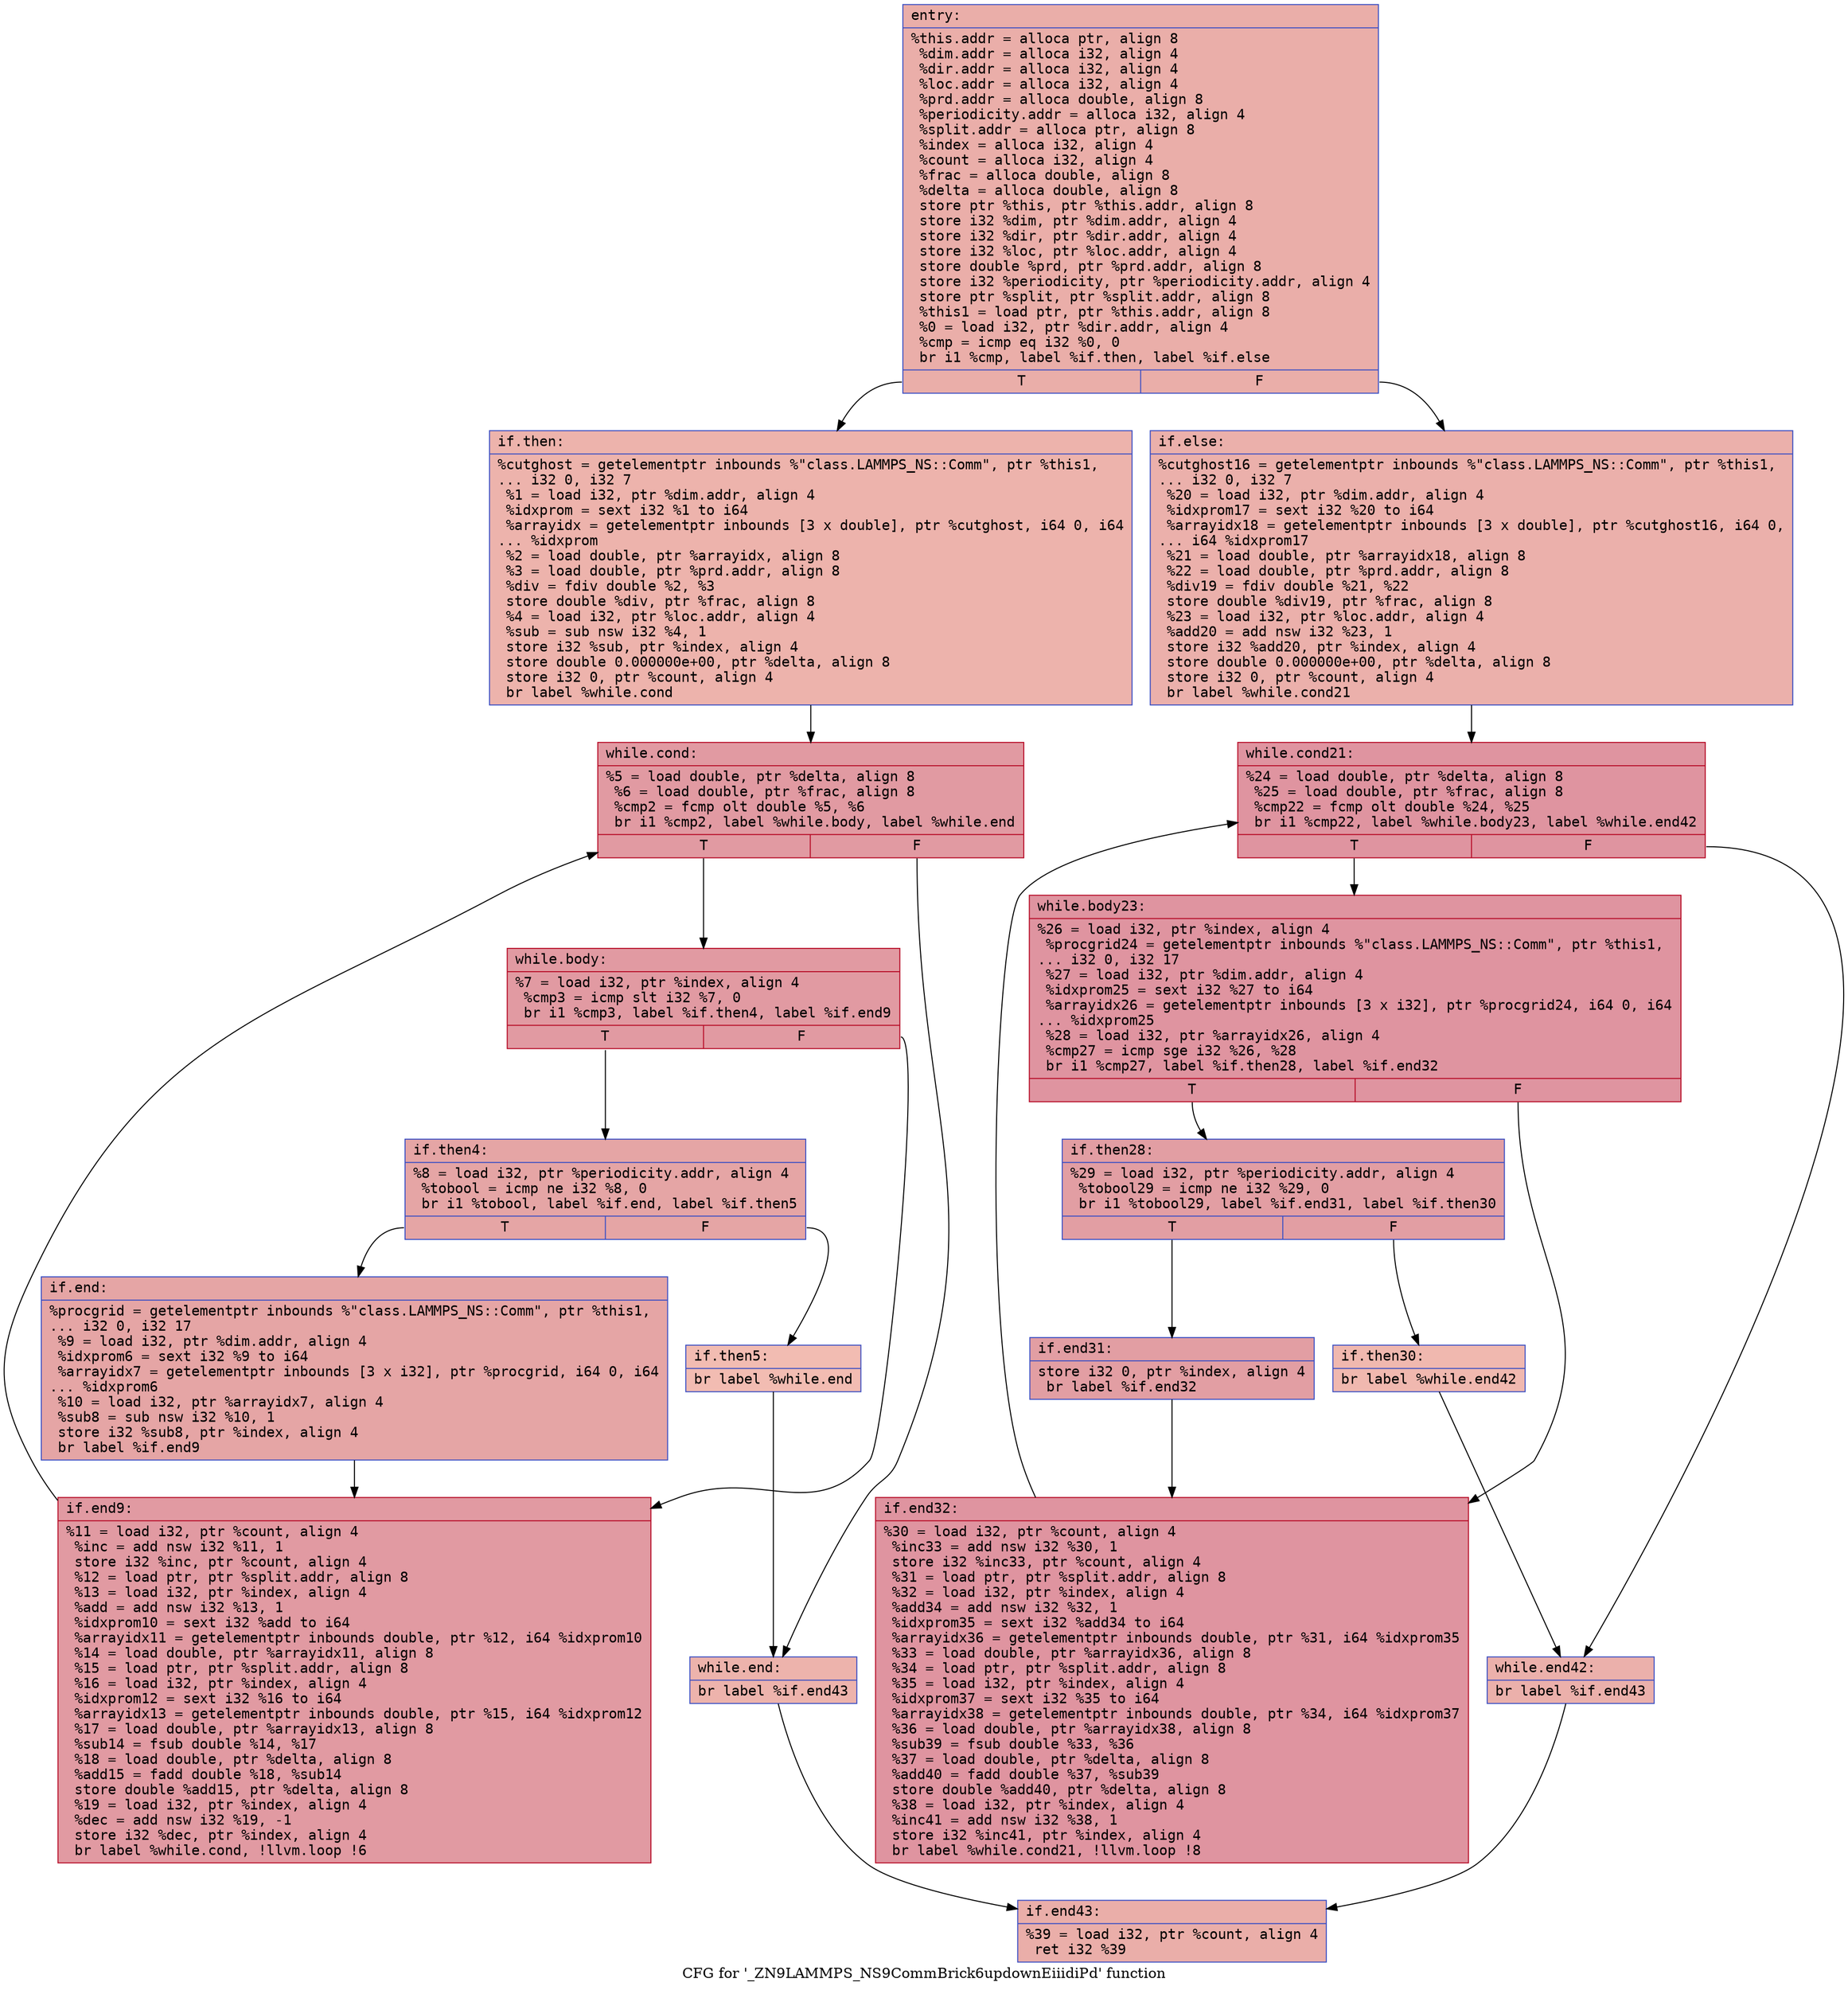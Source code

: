 digraph "CFG for '_ZN9LAMMPS_NS9CommBrick6updownEiiidiPd' function" {
	label="CFG for '_ZN9LAMMPS_NS9CommBrick6updownEiiidiPd' function";

	Node0x561fb2fa9260 [shape=record,color="#3d50c3ff", style=filled, fillcolor="#d0473d70" fontname="Courier",label="{entry:\l|  %this.addr = alloca ptr, align 8\l  %dim.addr = alloca i32, align 4\l  %dir.addr = alloca i32, align 4\l  %loc.addr = alloca i32, align 4\l  %prd.addr = alloca double, align 8\l  %periodicity.addr = alloca i32, align 4\l  %split.addr = alloca ptr, align 8\l  %index = alloca i32, align 4\l  %count = alloca i32, align 4\l  %frac = alloca double, align 8\l  %delta = alloca double, align 8\l  store ptr %this, ptr %this.addr, align 8\l  store i32 %dim, ptr %dim.addr, align 4\l  store i32 %dir, ptr %dir.addr, align 4\l  store i32 %loc, ptr %loc.addr, align 4\l  store double %prd, ptr %prd.addr, align 8\l  store i32 %periodicity, ptr %periodicity.addr, align 4\l  store ptr %split, ptr %split.addr, align 8\l  %this1 = load ptr, ptr %this.addr, align 8\l  %0 = load i32, ptr %dir.addr, align 4\l  %cmp = icmp eq i32 %0, 0\l  br i1 %cmp, label %if.then, label %if.else\l|{<s0>T|<s1>F}}"];
	Node0x561fb2fa9260:s0 -> Node0x561fb2faa400[tooltip="entry -> if.then\nProbability 37.50%" ];
	Node0x561fb2fa9260:s1 -> Node0x561fb2faa470[tooltip="entry -> if.else\nProbability 62.50%" ];
	Node0x561fb2faa400 [shape=record,color="#3d50c3ff", style=filled, fillcolor="#d6524470" fontname="Courier",label="{if.then:\l|  %cutghost = getelementptr inbounds %\"class.LAMMPS_NS::Comm\", ptr %this1,\l... i32 0, i32 7\l  %1 = load i32, ptr %dim.addr, align 4\l  %idxprom = sext i32 %1 to i64\l  %arrayidx = getelementptr inbounds [3 x double], ptr %cutghost, i64 0, i64\l... %idxprom\l  %2 = load double, ptr %arrayidx, align 8\l  %3 = load double, ptr %prd.addr, align 8\l  %div = fdiv double %2, %3\l  store double %div, ptr %frac, align 8\l  %4 = load i32, ptr %loc.addr, align 4\l  %sub = sub nsw i32 %4, 1\l  store i32 %sub, ptr %index, align 4\l  store double 0.000000e+00, ptr %delta, align 8\l  store i32 0, ptr %count, align 4\l  br label %while.cond\l}"];
	Node0x561fb2faa400 -> Node0x561fb2faaf60[tooltip="if.then -> while.cond\nProbability 100.00%" ];
	Node0x561fb2faaf60 [shape=record,color="#b70d28ff", style=filled, fillcolor="#bb1b2c70" fontname="Courier",label="{while.cond:\l|  %5 = load double, ptr %delta, align 8\l  %6 = load double, ptr %frac, align 8\l  %cmp2 = fcmp olt double %5, %6\l  br i1 %cmp2, label %while.body, label %while.end\l|{<s0>T|<s1>F}}"];
	Node0x561fb2faaf60:s0 -> Node0x561fb2fab1d0[tooltip="while.cond -> while.body\nProbability 96.88%" ];
	Node0x561fb2faaf60:s1 -> Node0x561fb2fab250[tooltip="while.cond -> while.end\nProbability 3.12%" ];
	Node0x561fb2fab1d0 [shape=record,color="#b70d28ff", style=filled, fillcolor="#bb1b2c70" fontname="Courier",label="{while.body:\l|  %7 = load i32, ptr %index, align 4\l  %cmp3 = icmp slt i32 %7, 0\l  br i1 %cmp3, label %if.then4, label %if.end9\l|{<s0>T|<s1>F}}"];
	Node0x561fb2fab1d0:s0 -> Node0x561fb2fab4b0[tooltip="while.body -> if.then4\nProbability 37.50%" ];
	Node0x561fb2fab1d0:s1 -> Node0x561fb2fab530[tooltip="while.body -> if.end9\nProbability 62.50%" ];
	Node0x561fb2fab4b0 [shape=record,color="#3d50c3ff", style=filled, fillcolor="#c5333470" fontname="Courier",label="{if.then4:\l|  %8 = load i32, ptr %periodicity.addr, align 4\l  %tobool = icmp ne i32 %8, 0\l  br i1 %tobool, label %if.end, label %if.then5\l|{<s0>T|<s1>F}}"];
	Node0x561fb2fab4b0:s0 -> Node0x561fb2fab7e0[tooltip="if.then4 -> if.end\nProbability 96.88%" ];
	Node0x561fb2fab4b0:s1 -> Node0x561fb2fab850[tooltip="if.then4 -> if.then5\nProbability 3.12%" ];
	Node0x561fb2fab850 [shape=record,color="#3d50c3ff", style=filled, fillcolor="#e1675170" fontname="Courier",label="{if.then5:\l|  br label %while.end\l}"];
	Node0x561fb2fab850 -> Node0x561fb2fab250[tooltip="if.then5 -> while.end\nProbability 100.00%" ];
	Node0x561fb2fab7e0 [shape=record,color="#3d50c3ff", style=filled, fillcolor="#c5333470" fontname="Courier",label="{if.end:\l|  %procgrid = getelementptr inbounds %\"class.LAMMPS_NS::Comm\", ptr %this1,\l... i32 0, i32 17\l  %9 = load i32, ptr %dim.addr, align 4\l  %idxprom6 = sext i32 %9 to i64\l  %arrayidx7 = getelementptr inbounds [3 x i32], ptr %procgrid, i64 0, i64\l... %idxprom6\l  %10 = load i32, ptr %arrayidx7, align 4\l  %sub8 = sub nsw i32 %10, 1\l  store i32 %sub8, ptr %index, align 4\l  br label %if.end9\l}"];
	Node0x561fb2fab7e0 -> Node0x561fb2fab530[tooltip="if.end -> if.end9\nProbability 100.00%" ];
	Node0x561fb2fab530 [shape=record,color="#b70d28ff", style=filled, fillcolor="#bb1b2c70" fontname="Courier",label="{if.end9:\l|  %11 = load i32, ptr %count, align 4\l  %inc = add nsw i32 %11, 1\l  store i32 %inc, ptr %count, align 4\l  %12 = load ptr, ptr %split.addr, align 8\l  %13 = load i32, ptr %index, align 4\l  %add = add nsw i32 %13, 1\l  %idxprom10 = sext i32 %add to i64\l  %arrayidx11 = getelementptr inbounds double, ptr %12, i64 %idxprom10\l  %14 = load double, ptr %arrayidx11, align 8\l  %15 = load ptr, ptr %split.addr, align 8\l  %16 = load i32, ptr %index, align 4\l  %idxprom12 = sext i32 %16 to i64\l  %arrayidx13 = getelementptr inbounds double, ptr %15, i64 %idxprom12\l  %17 = load double, ptr %arrayidx13, align 8\l  %sub14 = fsub double %14, %17\l  %18 = load double, ptr %delta, align 8\l  %add15 = fadd double %18, %sub14\l  store double %add15, ptr %delta, align 8\l  %19 = load i32, ptr %index, align 4\l  %dec = add nsw i32 %19, -1\l  store i32 %dec, ptr %index, align 4\l  br label %while.cond, !llvm.loop !6\l}"];
	Node0x561fb2fab530 -> Node0x561fb2faaf60[tooltip="if.end9 -> while.cond\nProbability 100.00%" ];
	Node0x561fb2fab250 [shape=record,color="#3d50c3ff", style=filled, fillcolor="#d6524470" fontname="Courier",label="{while.end:\l|  br label %if.end43\l}"];
	Node0x561fb2fab250 -> Node0x561fb2f64930[tooltip="while.end -> if.end43\nProbability 100.00%" ];
	Node0x561fb2faa470 [shape=record,color="#3d50c3ff", style=filled, fillcolor="#d24b4070" fontname="Courier",label="{if.else:\l|  %cutghost16 = getelementptr inbounds %\"class.LAMMPS_NS::Comm\", ptr %this1,\l... i32 0, i32 7\l  %20 = load i32, ptr %dim.addr, align 4\l  %idxprom17 = sext i32 %20 to i64\l  %arrayidx18 = getelementptr inbounds [3 x double], ptr %cutghost16, i64 0,\l... i64 %idxprom17\l  %21 = load double, ptr %arrayidx18, align 8\l  %22 = load double, ptr %prd.addr, align 8\l  %div19 = fdiv double %21, %22\l  store double %div19, ptr %frac, align 8\l  %23 = load i32, ptr %loc.addr, align 4\l  %add20 = add nsw i32 %23, 1\l  store i32 %add20, ptr %index, align 4\l  store double 0.000000e+00, ptr %delta, align 8\l  store i32 0, ptr %count, align 4\l  br label %while.cond21\l}"];
	Node0x561fb2faa470 -> Node0x561fb2f281f0[tooltip="if.else -> while.cond21\nProbability 100.00%" ];
	Node0x561fb2f281f0 [shape=record,color="#b70d28ff", style=filled, fillcolor="#b70d2870" fontname="Courier",label="{while.cond21:\l|  %24 = load double, ptr %delta, align 8\l  %25 = load double, ptr %frac, align 8\l  %cmp22 = fcmp olt double %24, %25\l  br i1 %cmp22, label %while.body23, label %while.end42\l|{<s0>T|<s1>F}}"];
	Node0x561fb2f281f0:s0 -> Node0x561fb2fe40f0[tooltip="while.cond21 -> while.body23\nProbability 96.88%" ];
	Node0x561fb2f281f0:s1 -> Node0x561fb2fe4170[tooltip="while.cond21 -> while.end42\nProbability 3.12%" ];
	Node0x561fb2fe40f0 [shape=record,color="#b70d28ff", style=filled, fillcolor="#b70d2870" fontname="Courier",label="{while.body23:\l|  %26 = load i32, ptr %index, align 4\l  %procgrid24 = getelementptr inbounds %\"class.LAMMPS_NS::Comm\", ptr %this1,\l... i32 0, i32 17\l  %27 = load i32, ptr %dim.addr, align 4\l  %idxprom25 = sext i32 %27 to i64\l  %arrayidx26 = getelementptr inbounds [3 x i32], ptr %procgrid24, i64 0, i64\l... %idxprom25\l  %28 = load i32, ptr %arrayidx26, align 4\l  %cmp27 = icmp sge i32 %26, %28\l  br i1 %cmp27, label %if.then28, label %if.end32\l|{<s0>T|<s1>F}}"];
	Node0x561fb2fe40f0:s0 -> Node0x561fb2fe4750[tooltip="while.body23 -> if.then28\nProbability 50.00%" ];
	Node0x561fb2fe40f0:s1 -> Node0x561fb2fe47d0[tooltip="while.body23 -> if.end32\nProbability 50.00%" ];
	Node0x561fb2fe4750 [shape=record,color="#3d50c3ff", style=filled, fillcolor="#be242e70" fontname="Courier",label="{if.then28:\l|  %29 = load i32, ptr %periodicity.addr, align 4\l  %tobool29 = icmp ne i32 %29, 0\l  br i1 %tobool29, label %if.end31, label %if.then30\l|{<s0>T|<s1>F}}"];
	Node0x561fb2fe4750:s0 -> Node0x561fb2fe4a70[tooltip="if.then28 -> if.end31\nProbability 96.88%" ];
	Node0x561fb2fe4750:s1 -> Node0x561fb2fe4ac0[tooltip="if.then28 -> if.then30\nProbability 3.12%" ];
	Node0x561fb2fe4ac0 [shape=record,color="#3d50c3ff", style=filled, fillcolor="#dc5d4a70" fontname="Courier",label="{if.then30:\l|  br label %while.end42\l}"];
	Node0x561fb2fe4ac0 -> Node0x561fb2fe4170[tooltip="if.then30 -> while.end42\nProbability 100.00%" ];
	Node0x561fb2fe4a70 [shape=record,color="#3d50c3ff", style=filled, fillcolor="#be242e70" fontname="Courier",label="{if.end31:\l|  store i32 0, ptr %index, align 4\l  br label %if.end32\l}"];
	Node0x561fb2fe4a70 -> Node0x561fb2fe47d0[tooltip="if.end31 -> if.end32\nProbability 100.00%" ];
	Node0x561fb2fe47d0 [shape=record,color="#b70d28ff", style=filled, fillcolor="#b70d2870" fontname="Courier",label="{if.end32:\l|  %30 = load i32, ptr %count, align 4\l  %inc33 = add nsw i32 %30, 1\l  store i32 %inc33, ptr %count, align 4\l  %31 = load ptr, ptr %split.addr, align 8\l  %32 = load i32, ptr %index, align 4\l  %add34 = add nsw i32 %32, 1\l  %idxprom35 = sext i32 %add34 to i64\l  %arrayidx36 = getelementptr inbounds double, ptr %31, i64 %idxprom35\l  %33 = load double, ptr %arrayidx36, align 8\l  %34 = load ptr, ptr %split.addr, align 8\l  %35 = load i32, ptr %index, align 4\l  %idxprom37 = sext i32 %35 to i64\l  %arrayidx38 = getelementptr inbounds double, ptr %34, i64 %idxprom37\l  %36 = load double, ptr %arrayidx38, align 8\l  %sub39 = fsub double %33, %36\l  %37 = load double, ptr %delta, align 8\l  %add40 = fadd double %37, %sub39\l  store double %add40, ptr %delta, align 8\l  %38 = load i32, ptr %index, align 4\l  %inc41 = add nsw i32 %38, 1\l  store i32 %inc41, ptr %index, align 4\l  br label %while.cond21, !llvm.loop !8\l}"];
	Node0x561fb2fe47d0 -> Node0x561fb2f281f0[tooltip="if.end32 -> while.cond21\nProbability 100.00%" ];
	Node0x561fb2fe4170 [shape=record,color="#3d50c3ff", style=filled, fillcolor="#d24b4070" fontname="Courier",label="{while.end42:\l|  br label %if.end43\l}"];
	Node0x561fb2fe4170 -> Node0x561fb2f64930[tooltip="while.end42 -> if.end43\nProbability 100.00%" ];
	Node0x561fb2f64930 [shape=record,color="#3d50c3ff", style=filled, fillcolor="#d0473d70" fontname="Courier",label="{if.end43:\l|  %39 = load i32, ptr %count, align 4\l  ret i32 %39\l}"];
}
